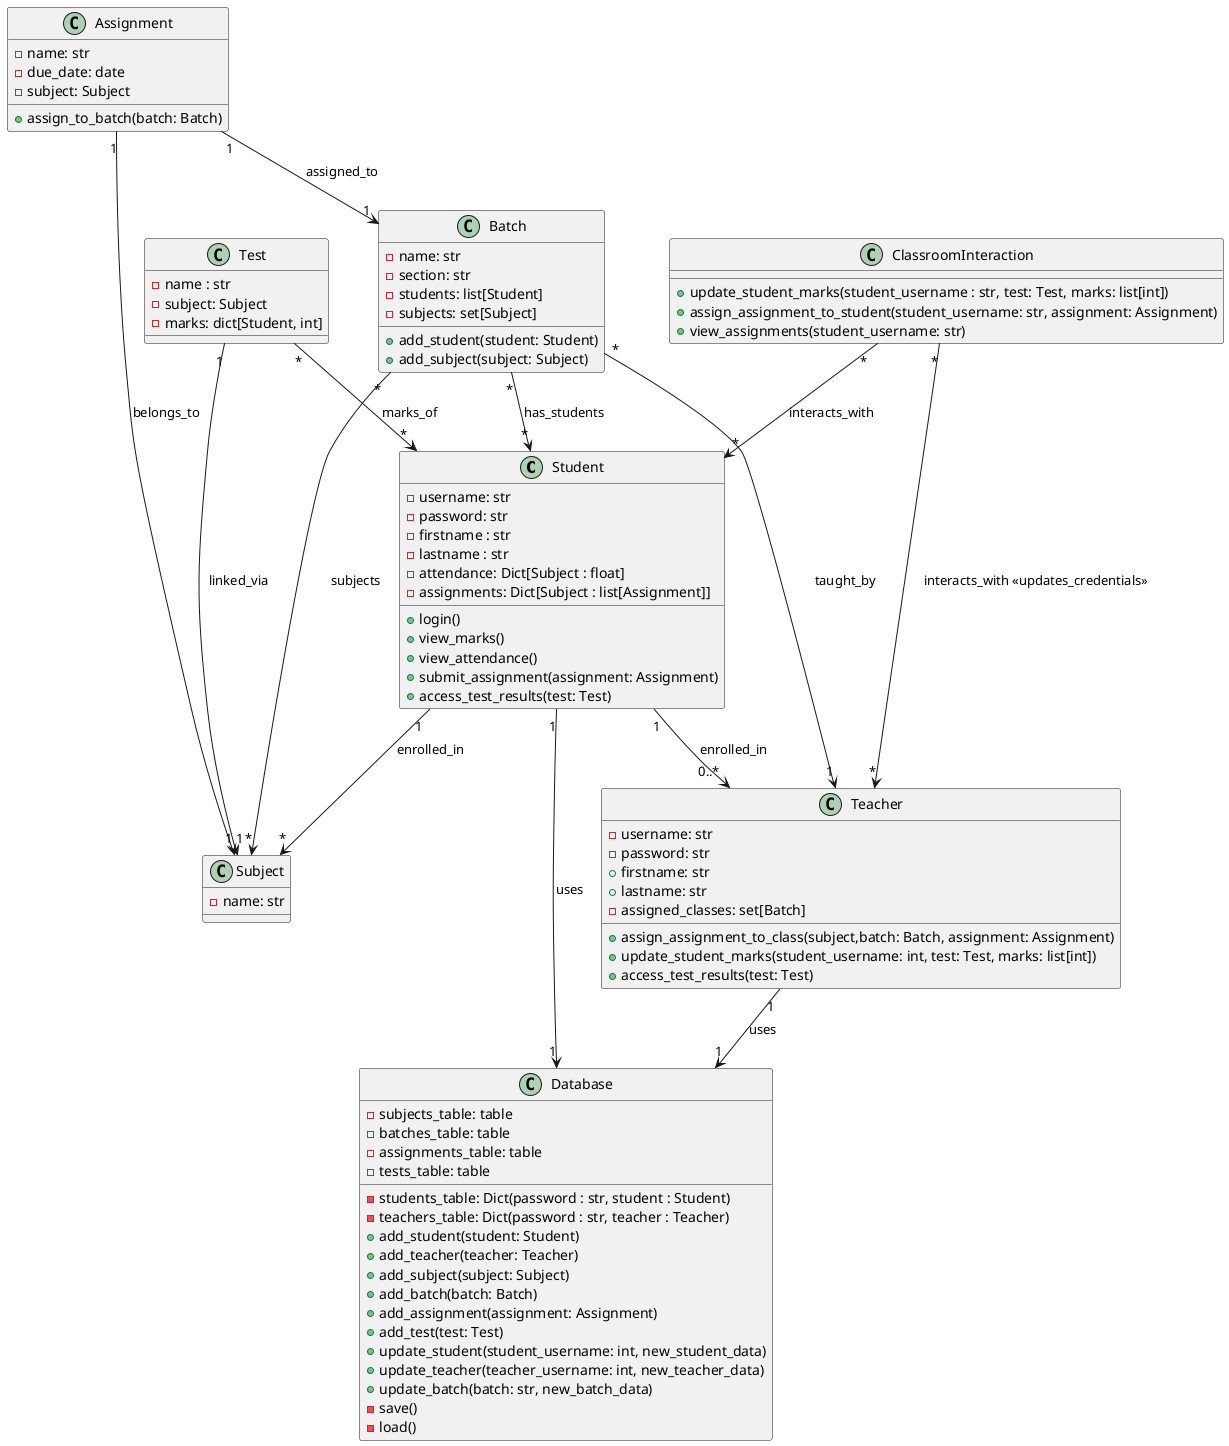 @startuml
class Student {
    - username: str
    - password: str
    - firstname : str
    - lastname : str
    - attendance: Dict[Subject : float]
    - assignments: Dict[Subject : list[Assignment]]
    + login()
    + view_marks()
    + view_attendance()
    + submit_assignment(assignment: Assignment)
    + access_test_results(test: Test)
}

class Teacher {
    - username: str
    - password: str
    + firstname: str
    + lastname: str
    - assigned_classes: set[Batch]
    + assign_assignment_to_class(subject,batch: Batch, assignment: Assignment)
    + update_student_marks(student_username: int, test: Test, marks: list[int])
    + access_test_results(test: Test)
}

class Subject {
    - name: str
}

class Batch {
    - name: str
    - section: str
    - students: list[Student]
    - subjects: set[Subject]
    + add_student(student: Student)
    + add_subject(subject: Subject)
}

class Assignment {
    - name: str
    - due_date: date
    - subject: Subject
    + assign_to_batch(batch: Batch)
}

class Test {
    - name : str
    - subject: Subject
    - marks: dict[Student, int]
}

class ClassroomInteraction {
    + update_student_marks(student_username : str, test: Test, marks: list[int])
    + assign_assignment_to_student(student_username: str, assignment: Assignment)
    + view_assignments(student_username: str)
}

class Database {
    - students_table: Dict(password : str, student : Student)
    - teachers_table: Dict(password : str, teacher : Teacher)
    - subjects_table: table
    - batches_table: table
    - assignments_table: table
    - tests_table: table
    + add_student(student: Student)
    + add_teacher(teacher: Teacher)
    + add_subject(subject: Subject)
    + add_batch(batch: Batch)
    + add_assignment(assignment: Assignment)
    + add_test(test: Test)
    + update_student(student_username: int, new_student_data)
    + update_teacher(teacher_username: int, new_teacher_data)
    + update_batch(batch: str, new_batch_data)
    - save()
    - load()
}

Student "1" --> "0..*" Teacher : enrolled_in
Student "1" --> "1" Database : uses
Teacher "1" --> "1" Database : uses
Student "1" --> "*" Subject : enrolled_in
Batch "*" --> "1" Teacher : taught_by
Batch "*" --> "*" Student : has_students
Batch "*" --> "*" Subject : subjects
Assignment "1" --> "1" Subject : belongs_to
Assignment "1" --> "1" Batch : assigned_to
Test "1" --> "1" Subject : linked_via
Test "*" --> "*" Student : marks_of
ClassroomInteraction "*" --> "*" Teacher : interacts_with <<updates_credentials>>
ClassroomInteraction "*" --> "*" Student : interacts_with
@enduml